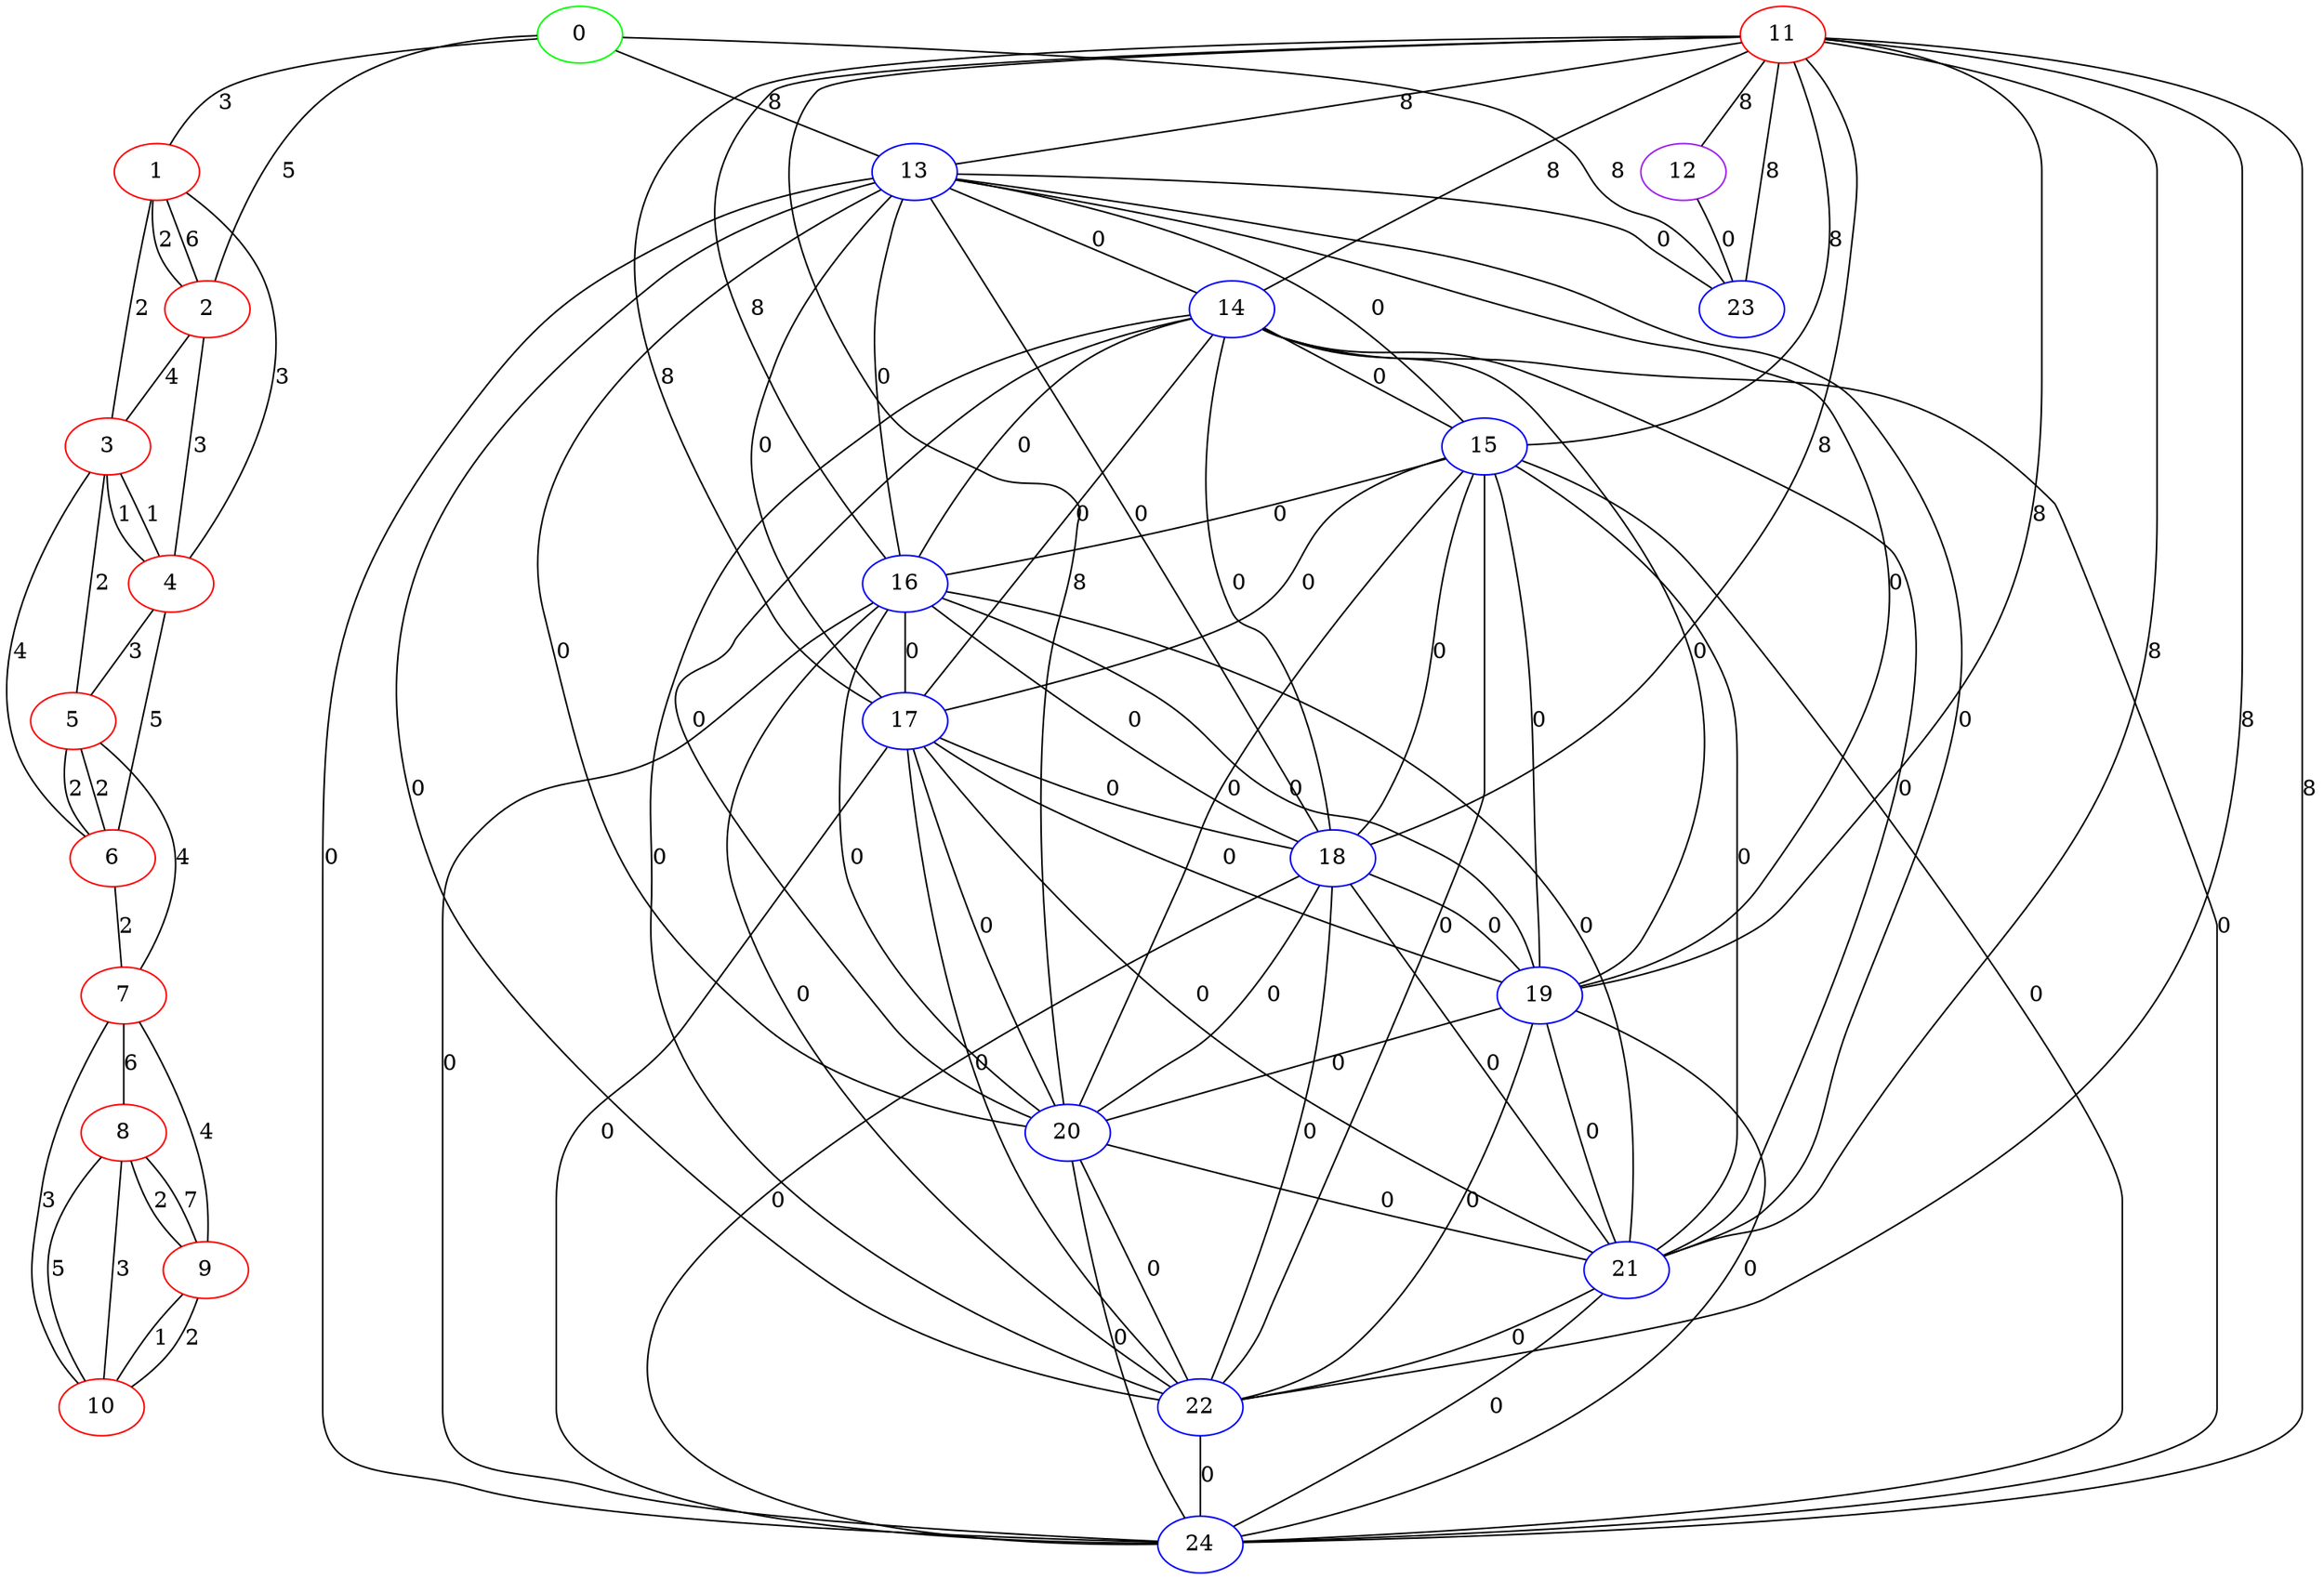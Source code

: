 graph "" {
0 [color=green, weight=2];
1 [color=red, weight=1];
2 [color=red, weight=1];
3 [color=red, weight=1];
4 [color=red, weight=1];
5 [color=red, weight=1];
6 [color=red, weight=1];
7 [color=red, weight=1];
8 [color=red, weight=1];
9 [color=red, weight=1];
10 [color=red, weight=1];
11 [color=red, weight=1];
12 [color=purple, weight=4];
13 [color=blue, weight=3];
14 [color=blue, weight=3];
15 [color=blue, weight=3];
16 [color=blue, weight=3];
17 [color=blue, weight=3];
18 [color=blue, weight=3];
19 [color=blue, weight=3];
20 [color=blue, weight=3];
21 [color=blue, weight=3];
22 [color=blue, weight=3];
23 [color=blue, weight=3];
24 [color=blue, weight=3];
0 -- 1  [key=0, label=3];
0 -- 2  [key=0, label=5];
0 -- 13  [key=0, label=8];
0 -- 23  [key=0, label=8];
1 -- 2  [key=0, label=6];
1 -- 2  [key=1, label=2];
1 -- 3  [key=0, label=2];
1 -- 4  [key=0, label=3];
2 -- 3  [key=0, label=4];
2 -- 4  [key=0, label=3];
3 -- 4  [key=0, label=1];
3 -- 4  [key=1, label=1];
3 -- 5  [key=0, label=2];
3 -- 6  [key=0, label=4];
4 -- 5  [key=0, label=3];
4 -- 6  [key=0, label=5];
5 -- 6  [key=0, label=2];
5 -- 6  [key=1, label=2];
5 -- 7  [key=0, label=4];
6 -- 7  [key=0, label=2];
7 -- 8  [key=0, label=6];
7 -- 9  [key=0, label=4];
7 -- 10  [key=0, label=3];
8 -- 9  [key=0, label=7];
8 -- 9  [key=1, label=2];
8 -- 10  [key=0, label=5];
8 -- 10  [key=1, label=3];
9 -- 10  [key=0, label=2];
9 -- 10  [key=1, label=1];
11 -- 12  [key=0, label=8];
11 -- 13  [key=0, label=8];
11 -- 14  [key=0, label=8];
11 -- 15  [key=0, label=8];
11 -- 16  [key=0, label=8];
11 -- 17  [key=0, label=8];
11 -- 18  [key=0, label=8];
11 -- 19  [key=0, label=8];
11 -- 20  [key=0, label=8];
11 -- 21  [key=0, label=8];
11 -- 22  [key=0, label=8];
11 -- 23  [key=0, label=8];
11 -- 24  [key=0, label=8];
12 -- 23  [key=0, label=0];
13 -- 14  [key=0, label=0];
13 -- 15  [key=0, label=0];
13 -- 16  [key=0, label=0];
13 -- 17  [key=0, label=0];
13 -- 18  [key=0, label=0];
13 -- 19  [key=0, label=0];
13 -- 20  [key=0, label=0];
13 -- 21  [key=0, label=0];
13 -- 22  [key=0, label=0];
13 -- 23  [key=0, label=0];
13 -- 24  [key=0, label=0];
14 -- 15  [key=0, label=0];
14 -- 16  [key=0, label=0];
14 -- 17  [key=0, label=0];
14 -- 18  [key=0, label=0];
14 -- 19  [key=0, label=0];
14 -- 20  [key=0, label=0];
14 -- 21  [key=0, label=0];
14 -- 22  [key=0, label=0];
14 -- 24  [key=0, label=0];
15 -- 16  [key=0, label=0];
15 -- 17  [key=0, label=0];
15 -- 18  [key=0, label=0];
15 -- 19  [key=0, label=0];
15 -- 20  [key=0, label=0];
15 -- 21  [key=0, label=0];
15 -- 22  [key=0, label=0];
15 -- 24  [key=0, label=0];
16 -- 17  [key=0, label=0];
16 -- 18  [key=0, label=0];
16 -- 19  [key=0, label=0];
16 -- 20  [key=0, label=0];
16 -- 21  [key=0, label=0];
16 -- 22  [key=0, label=0];
16 -- 24  [key=0, label=0];
17 -- 18  [key=0, label=0];
17 -- 19  [key=0, label=0];
17 -- 20  [key=0, label=0];
17 -- 21  [key=0, label=0];
17 -- 22  [key=0, label=0];
17 -- 24  [key=0, label=0];
18 -- 19  [key=0, label=0];
18 -- 20  [key=0, label=0];
18 -- 21  [key=0, label=0];
18 -- 22  [key=0, label=0];
18 -- 24  [key=0, label=0];
19 -- 20  [key=0, label=0];
19 -- 21  [key=0, label=0];
19 -- 22  [key=0, label=0];
19 -- 24  [key=0, label=0];
20 -- 21  [key=0, label=0];
20 -- 22  [key=0, label=0];
20 -- 24  [key=0, label=0];
21 -- 22  [key=0, label=0];
21 -- 24  [key=0, label=0];
22 -- 24  [key=0, label=0];
}
